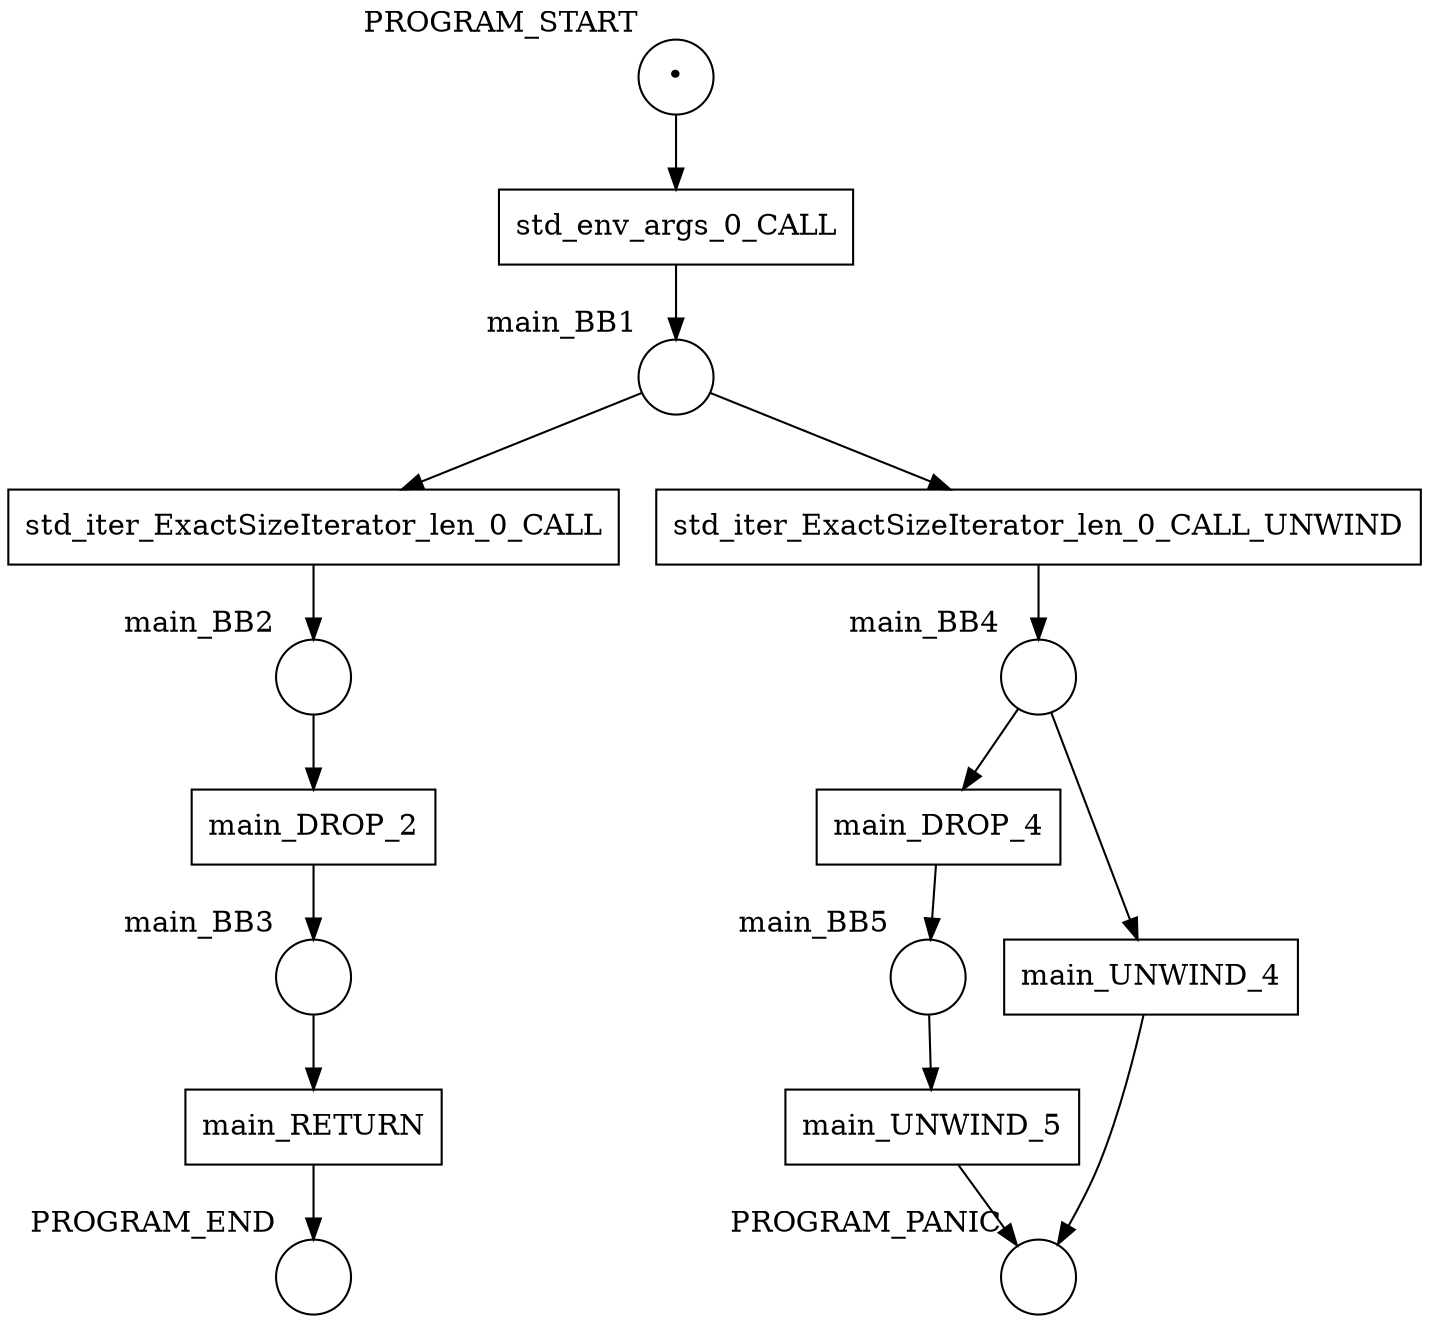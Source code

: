 digraph petrinet {
    PROGRAM_END [shape="circle" xlabel="PROGRAM_END" label=""];
    PROGRAM_PANIC [shape="circle" xlabel="PROGRAM_PANIC" label=""];
    PROGRAM_START [shape="circle" xlabel="PROGRAM_START" label="•"];
    main_BB1 [shape="circle" xlabel="main_BB1" label=""];
    main_BB2 [shape="circle" xlabel="main_BB2" label=""];
    main_BB3 [shape="circle" xlabel="main_BB3" label=""];
    main_BB4 [shape="circle" xlabel="main_BB4" label=""];
    main_BB5 [shape="circle" xlabel="main_BB5" label=""];
    main_DROP_2 [shape="box" xlabel="" label="main_DROP_2"];
    main_DROP_4 [shape="box" xlabel="" label="main_DROP_4"];
    main_RETURN [shape="box" xlabel="" label="main_RETURN"];
    main_UNWIND_4 [shape="box" xlabel="" label="main_UNWIND_4"];
    main_UNWIND_5 [shape="box" xlabel="" label="main_UNWIND_5"];
    std_env_args_0_CALL [shape="box" xlabel="" label="std_env_args_0_CALL"];
    std_iter_ExactSizeIterator_len_0_CALL [shape="box" xlabel="" label="std_iter_ExactSizeIterator_len_0_CALL"];
    std_iter_ExactSizeIterator_len_0_CALL_UNWIND [shape="box" xlabel="" label="std_iter_ExactSizeIterator_len_0_CALL_UNWIND"];
    PROGRAM_START -> std_env_args_0_CALL;
    main_BB1 -> std_iter_ExactSizeIterator_len_0_CALL;
    main_BB1 -> std_iter_ExactSizeIterator_len_0_CALL_UNWIND;
    main_BB2 -> main_DROP_2;
    main_BB3 -> main_RETURN;
    main_BB4 -> main_DROP_4;
    main_BB4 -> main_UNWIND_4;
    main_BB5 -> main_UNWIND_5;
    main_DROP_2 -> main_BB3;
    main_DROP_4 -> main_BB5;
    main_RETURN -> PROGRAM_END;
    main_UNWIND_4 -> PROGRAM_PANIC;
    main_UNWIND_5 -> PROGRAM_PANIC;
    std_env_args_0_CALL -> main_BB1;
    std_iter_ExactSizeIterator_len_0_CALL -> main_BB2;
    std_iter_ExactSizeIterator_len_0_CALL_UNWIND -> main_BB4;
}
